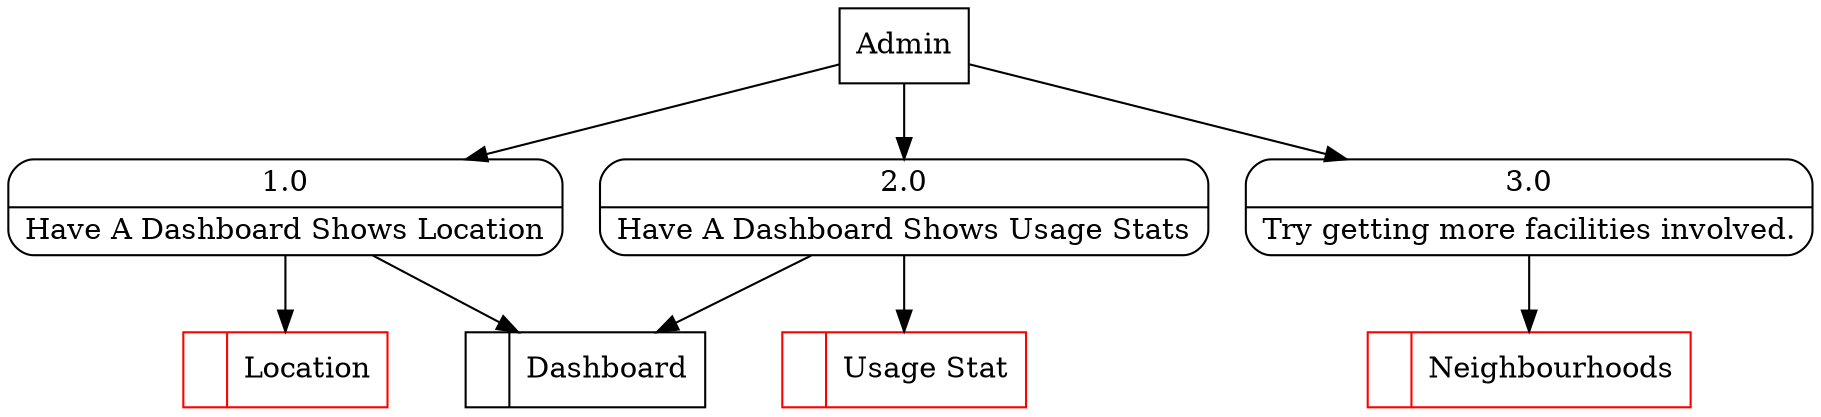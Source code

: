 digraph dfd2{ 
node[shape=record]
200 [label="<f0>  |<f1> Location " color=red];
201 [label="<f0>  |<f1> Dashboard " ];
202 [label="<f0>  |<f1> Usage Stat " color=red];
203 [label="Admin" shape=box];
204 [label="{<f0> 1.0|<f1> Have A Dashboard Shows Location }" shape=Mrecord];
205 [label="{<f0> 2.0|<f1> Have A Dashboard Shows Usage Stats }" shape=Mrecord];
3 [label="{<f0> 3.0|<f1> Try getting more facilities involved. }" shape=Mrecord];
203 -> 3
1001 [label="<f0>  |<f1> Neighbourhoods " color=red];
3 -> 1001
203 -> 204
203 -> 205
204 -> 200
204 -> 201
205 -> 201
205 -> 202
}